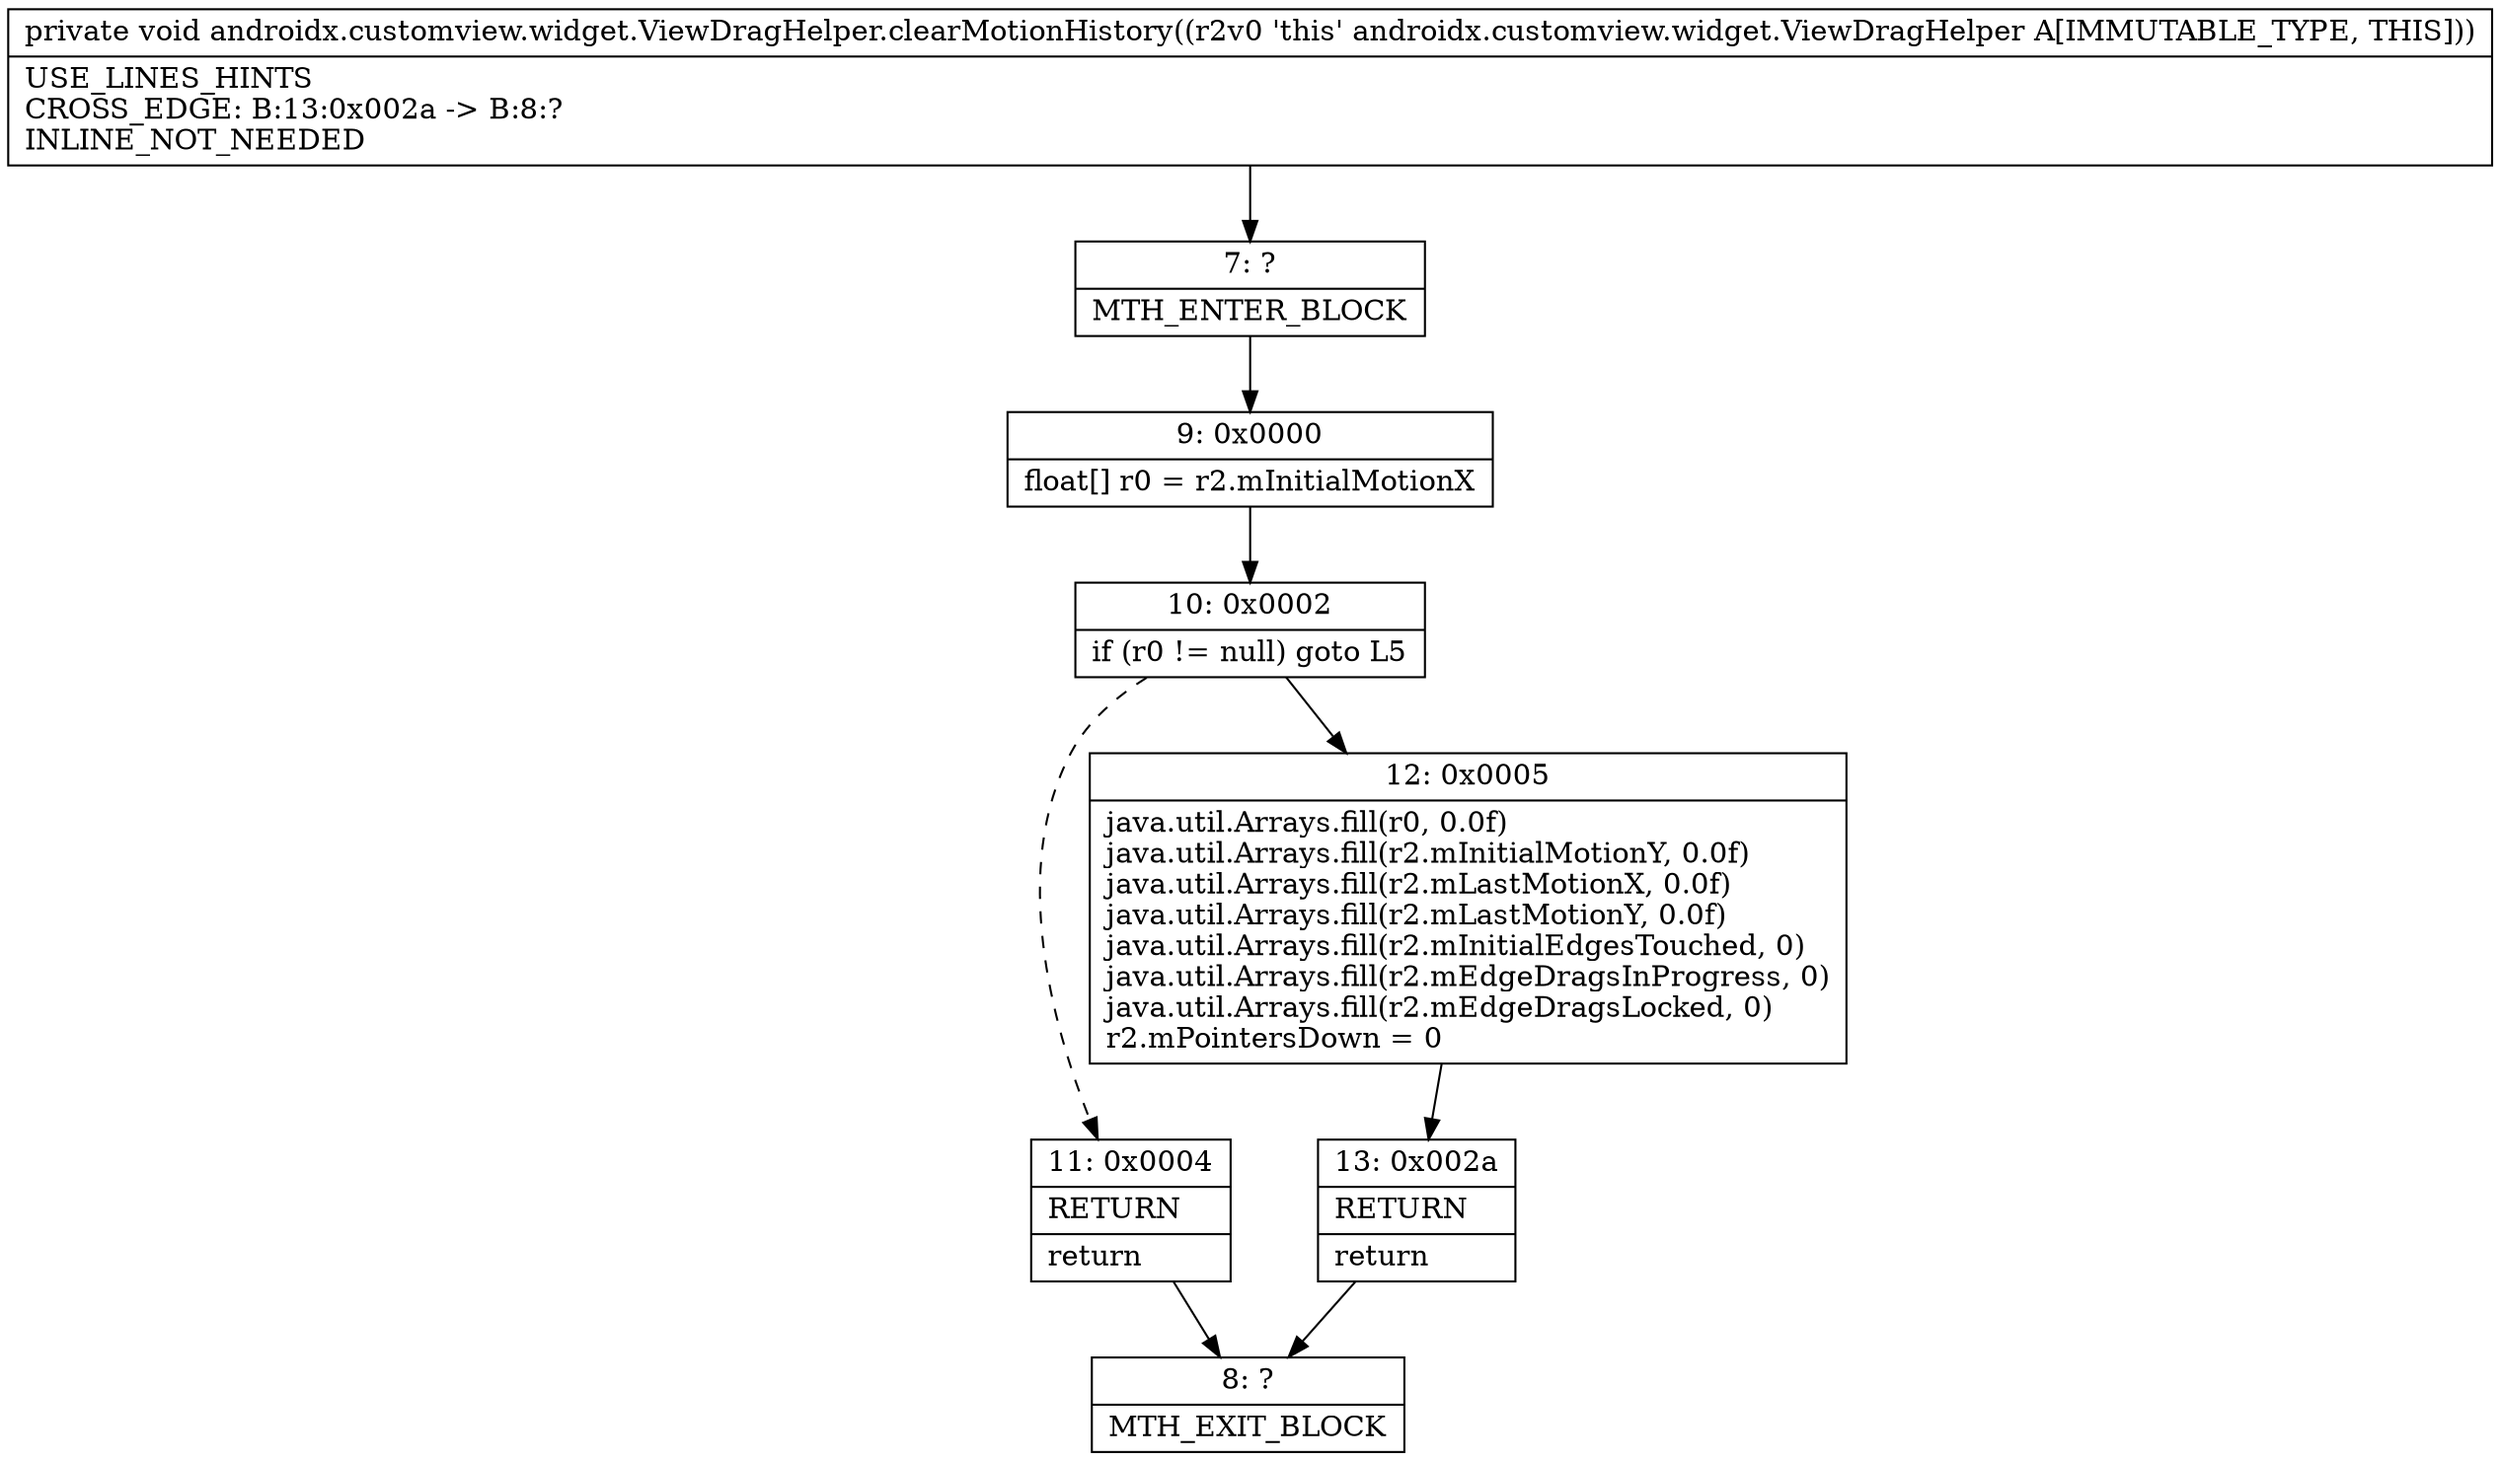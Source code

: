 digraph "CFG forandroidx.customview.widget.ViewDragHelper.clearMotionHistory()V" {
Node_7 [shape=record,label="{7\:\ ?|MTH_ENTER_BLOCK\l}"];
Node_9 [shape=record,label="{9\:\ 0x0000|float[] r0 = r2.mInitialMotionX\l}"];
Node_10 [shape=record,label="{10\:\ 0x0002|if (r0 != null) goto L5\l}"];
Node_11 [shape=record,label="{11\:\ 0x0004|RETURN\l|return\l}"];
Node_8 [shape=record,label="{8\:\ ?|MTH_EXIT_BLOCK\l}"];
Node_12 [shape=record,label="{12\:\ 0x0005|java.util.Arrays.fill(r0, 0.0f)\ljava.util.Arrays.fill(r2.mInitialMotionY, 0.0f)\ljava.util.Arrays.fill(r2.mLastMotionX, 0.0f)\ljava.util.Arrays.fill(r2.mLastMotionY, 0.0f)\ljava.util.Arrays.fill(r2.mInitialEdgesTouched, 0)\ljava.util.Arrays.fill(r2.mEdgeDragsInProgress, 0)\ljava.util.Arrays.fill(r2.mEdgeDragsLocked, 0)\lr2.mPointersDown = 0\l}"];
Node_13 [shape=record,label="{13\:\ 0x002a|RETURN\l|return\l}"];
MethodNode[shape=record,label="{private void androidx.customview.widget.ViewDragHelper.clearMotionHistory((r2v0 'this' androidx.customview.widget.ViewDragHelper A[IMMUTABLE_TYPE, THIS]))  | USE_LINES_HINTS\lCROSS_EDGE: B:13:0x002a \-\> B:8:?\lINLINE_NOT_NEEDED\l}"];
MethodNode -> Node_7;Node_7 -> Node_9;
Node_9 -> Node_10;
Node_10 -> Node_11[style=dashed];
Node_10 -> Node_12;
Node_11 -> Node_8;
Node_12 -> Node_13;
Node_13 -> Node_8;
}

